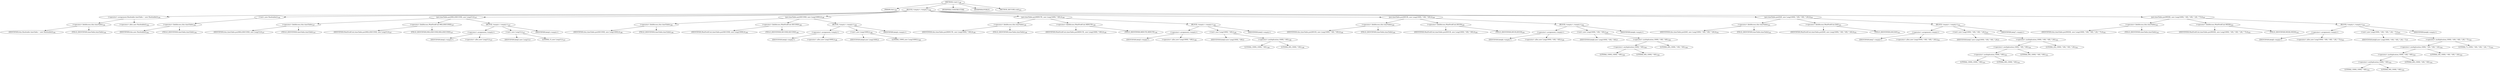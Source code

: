 digraph "&lt;init&gt;" {  
"246" [label = <(METHOD,&lt;init&gt;)<SUB>196</SUB>> ]
"247" [label = <(PARAM,this)<SUB>196</SUB>> ]
"248" [label = <(BLOCK,&lt;empty&gt;,&lt;empty&gt;)<SUB>196</SUB>> ]
"249" [label = <(&lt;operator&gt;.assignment,Hashtable timeTable = new Hashtable())<SUB>194</SUB>> ]
"250" [label = <(&lt;operator&gt;.fieldAccess,this.timeTable)<SUB>194</SUB>> ]
"251" [label = <(IDENTIFIER,this,Hashtable timeTable = new Hashtable())<SUB>194</SUB>> ]
"252" [label = <(FIELD_IDENTIFIER,timeTable,timeTable)<SUB>194</SUB>> ]
"253" [label = <(&lt;operator&gt;.alloc,new Hashtable())<SUB>194</SUB>> ]
"254" [label = <(&lt;init&gt;,new Hashtable())<SUB>194</SUB>> ]
"255" [label = <(&lt;operator&gt;.fieldAccess,this.timeTable)<SUB>194</SUB>> ]
"256" [label = <(IDENTIFIER,this,new Hashtable())<SUB>194</SUB>> ]
"257" [label = <(FIELD_IDENTIFIER,timeTable,timeTable)<SUB>194</SUB>> ]
"258" [label = <(put,timeTable.put(MILLISECOND, new Long(1L)))<SUB>197</SUB>> ]
"259" [label = <(&lt;operator&gt;.fieldAccess,this.timeTable)<SUB>197</SUB>> ]
"260" [label = <(IDENTIFIER,this,timeTable.put(MILLISECOND, new Long(1L)))<SUB>197</SUB>> ]
"261" [label = <(FIELD_IDENTIFIER,timeTable,timeTable)<SUB>197</SUB>> ]
"262" [label = <(&lt;operator&gt;.fieldAccess,WaitFor$Unit.MILLISECOND)<SUB>197</SUB>> ]
"263" [label = <(IDENTIFIER,WaitFor$Unit,timeTable.put(MILLISECOND, new Long(1L)))<SUB>197</SUB>> ]
"264" [label = <(FIELD_IDENTIFIER,MILLISECOND,MILLISECOND)<SUB>197</SUB>> ]
"265" [label = <(BLOCK,&lt;empty&gt;,&lt;empty&gt;)<SUB>197</SUB>> ]
"266" [label = <(&lt;operator&gt;.assignment,&lt;empty&gt;)> ]
"267" [label = <(IDENTIFIER,$obj3,&lt;empty&gt;)> ]
"268" [label = <(&lt;operator&gt;.alloc,new Long(1L))<SUB>197</SUB>> ]
"269" [label = <(&lt;init&gt;,new Long(1L))<SUB>197</SUB>> ]
"270" [label = <(IDENTIFIER,$obj3,new Long(1L))> ]
"271" [label = <(LITERAL,1L,new Long(1L))<SUB>197</SUB>> ]
"272" [label = <(IDENTIFIER,$obj3,&lt;empty&gt;)> ]
"273" [label = <(put,timeTable.put(SECOND, new Long(1000L)))<SUB>198</SUB>> ]
"274" [label = <(&lt;operator&gt;.fieldAccess,this.timeTable)<SUB>198</SUB>> ]
"275" [label = <(IDENTIFIER,this,timeTable.put(SECOND, new Long(1000L)))<SUB>198</SUB>> ]
"276" [label = <(FIELD_IDENTIFIER,timeTable,timeTable)<SUB>198</SUB>> ]
"277" [label = <(&lt;operator&gt;.fieldAccess,WaitFor$Unit.SECOND)<SUB>198</SUB>> ]
"278" [label = <(IDENTIFIER,WaitFor$Unit,timeTable.put(SECOND, new Long(1000L)))<SUB>198</SUB>> ]
"279" [label = <(FIELD_IDENTIFIER,SECOND,SECOND)<SUB>198</SUB>> ]
"280" [label = <(BLOCK,&lt;empty&gt;,&lt;empty&gt;)<SUB>198</SUB>> ]
"281" [label = <(&lt;operator&gt;.assignment,&lt;empty&gt;)> ]
"282" [label = <(IDENTIFIER,$obj4,&lt;empty&gt;)> ]
"283" [label = <(&lt;operator&gt;.alloc,new Long(1000L))<SUB>198</SUB>> ]
"284" [label = <(&lt;init&gt;,new Long(1000L))<SUB>198</SUB>> ]
"285" [label = <(IDENTIFIER,$obj4,new Long(1000L))> ]
"286" [label = <(LITERAL,1000L,new Long(1000L))<SUB>198</SUB>> ]
"287" [label = <(IDENTIFIER,$obj4,&lt;empty&gt;)> ]
"288" [label = <(put,timeTable.put(MINUTE, new Long(1000L * 60L)))<SUB>199</SUB>> ]
"289" [label = <(&lt;operator&gt;.fieldAccess,this.timeTable)<SUB>199</SUB>> ]
"290" [label = <(IDENTIFIER,this,timeTable.put(MINUTE, new Long(1000L * 60L)))<SUB>199</SUB>> ]
"291" [label = <(FIELD_IDENTIFIER,timeTable,timeTable)<SUB>199</SUB>> ]
"292" [label = <(&lt;operator&gt;.fieldAccess,WaitFor$Unit.MINUTE)<SUB>199</SUB>> ]
"293" [label = <(IDENTIFIER,WaitFor$Unit,timeTable.put(MINUTE, new Long(1000L * 60L)))<SUB>199</SUB>> ]
"294" [label = <(FIELD_IDENTIFIER,MINUTE,MINUTE)<SUB>199</SUB>> ]
"295" [label = <(BLOCK,&lt;empty&gt;,&lt;empty&gt;)<SUB>199</SUB>> ]
"296" [label = <(&lt;operator&gt;.assignment,&lt;empty&gt;)> ]
"297" [label = <(IDENTIFIER,$obj5,&lt;empty&gt;)> ]
"298" [label = <(&lt;operator&gt;.alloc,new Long(1000L * 60L))<SUB>199</SUB>> ]
"299" [label = <(&lt;init&gt;,new Long(1000L * 60L))<SUB>199</SUB>> ]
"300" [label = <(IDENTIFIER,$obj5,new Long(1000L * 60L))> ]
"301" [label = <(&lt;operator&gt;.multiplication,1000L * 60L)<SUB>199</SUB>> ]
"302" [label = <(LITERAL,1000L,1000L * 60L)<SUB>199</SUB>> ]
"303" [label = <(LITERAL,60L,1000L * 60L)<SUB>199</SUB>> ]
"304" [label = <(IDENTIFIER,$obj5,&lt;empty&gt;)> ]
"305" [label = <(put,timeTable.put(HOUR, new Long(1000L * 60L * 60L)))<SUB>200</SUB>> ]
"306" [label = <(&lt;operator&gt;.fieldAccess,this.timeTable)<SUB>200</SUB>> ]
"307" [label = <(IDENTIFIER,this,timeTable.put(HOUR, new Long(1000L * 60L * 60L)))<SUB>200</SUB>> ]
"308" [label = <(FIELD_IDENTIFIER,timeTable,timeTable)<SUB>200</SUB>> ]
"309" [label = <(&lt;operator&gt;.fieldAccess,WaitFor$Unit.HOUR)<SUB>200</SUB>> ]
"310" [label = <(IDENTIFIER,WaitFor$Unit,timeTable.put(HOUR, new Long(1000L * 60L * 60L)))<SUB>200</SUB>> ]
"311" [label = <(FIELD_IDENTIFIER,HOUR,HOUR)<SUB>200</SUB>> ]
"312" [label = <(BLOCK,&lt;empty&gt;,&lt;empty&gt;)<SUB>200</SUB>> ]
"313" [label = <(&lt;operator&gt;.assignment,&lt;empty&gt;)> ]
"314" [label = <(IDENTIFIER,$obj6,&lt;empty&gt;)> ]
"315" [label = <(&lt;operator&gt;.alloc,new Long(1000L * 60L * 60L))<SUB>200</SUB>> ]
"316" [label = <(&lt;init&gt;,new Long(1000L * 60L * 60L))<SUB>200</SUB>> ]
"317" [label = <(IDENTIFIER,$obj6,new Long(1000L * 60L * 60L))> ]
"318" [label = <(&lt;operator&gt;.multiplication,1000L * 60L * 60L)<SUB>200</SUB>> ]
"319" [label = <(&lt;operator&gt;.multiplication,1000L * 60L)<SUB>200</SUB>> ]
"320" [label = <(LITERAL,1000L,1000L * 60L)<SUB>200</SUB>> ]
"321" [label = <(LITERAL,60L,1000L * 60L)<SUB>200</SUB>> ]
"322" [label = <(LITERAL,60L,1000L * 60L * 60L)<SUB>200</SUB>> ]
"323" [label = <(IDENTIFIER,$obj6,&lt;empty&gt;)> ]
"324" [label = <(put,timeTable.put(DAY, new Long(1000L * 60L * 60L * 24L)))<SUB>201</SUB>> ]
"325" [label = <(&lt;operator&gt;.fieldAccess,this.timeTable)<SUB>201</SUB>> ]
"326" [label = <(IDENTIFIER,this,timeTable.put(DAY, new Long(1000L * 60L * 60L * 24L)))<SUB>201</SUB>> ]
"327" [label = <(FIELD_IDENTIFIER,timeTable,timeTable)<SUB>201</SUB>> ]
"328" [label = <(&lt;operator&gt;.fieldAccess,WaitFor$Unit.DAY)<SUB>201</SUB>> ]
"329" [label = <(IDENTIFIER,WaitFor$Unit,timeTable.put(DAY, new Long(1000L * 60L * 60L * 24L)))<SUB>201</SUB>> ]
"330" [label = <(FIELD_IDENTIFIER,DAY,DAY)<SUB>201</SUB>> ]
"331" [label = <(BLOCK,&lt;empty&gt;,&lt;empty&gt;)<SUB>201</SUB>> ]
"332" [label = <(&lt;operator&gt;.assignment,&lt;empty&gt;)> ]
"333" [label = <(IDENTIFIER,$obj7,&lt;empty&gt;)> ]
"334" [label = <(&lt;operator&gt;.alloc,new Long(1000L * 60L * 60L * 24L))<SUB>201</SUB>> ]
"335" [label = <(&lt;init&gt;,new Long(1000L * 60L * 60L * 24L))<SUB>201</SUB>> ]
"336" [label = <(IDENTIFIER,$obj7,new Long(1000L * 60L * 60L * 24L))> ]
"337" [label = <(&lt;operator&gt;.multiplication,1000L * 60L * 60L * 24L)<SUB>201</SUB>> ]
"338" [label = <(&lt;operator&gt;.multiplication,1000L * 60L * 60L)<SUB>201</SUB>> ]
"339" [label = <(&lt;operator&gt;.multiplication,1000L * 60L)<SUB>201</SUB>> ]
"340" [label = <(LITERAL,1000L,1000L * 60L)<SUB>201</SUB>> ]
"341" [label = <(LITERAL,60L,1000L * 60L)<SUB>201</SUB>> ]
"342" [label = <(LITERAL,60L,1000L * 60L * 60L)<SUB>201</SUB>> ]
"343" [label = <(LITERAL,24L,1000L * 60L * 60L * 24L)<SUB>201</SUB>> ]
"344" [label = <(IDENTIFIER,$obj7,&lt;empty&gt;)> ]
"345" [label = <(put,timeTable.put(WEEK, new Long(1000L * 60L * 60L * 24L * 7L)))<SUB>202</SUB>> ]
"346" [label = <(&lt;operator&gt;.fieldAccess,this.timeTable)<SUB>202</SUB>> ]
"347" [label = <(IDENTIFIER,this,timeTable.put(WEEK, new Long(1000L * 60L * 60L * 24L * 7L)))<SUB>202</SUB>> ]
"348" [label = <(FIELD_IDENTIFIER,timeTable,timeTable)<SUB>202</SUB>> ]
"349" [label = <(&lt;operator&gt;.fieldAccess,WaitFor$Unit.WEEK)<SUB>202</SUB>> ]
"350" [label = <(IDENTIFIER,WaitFor$Unit,timeTable.put(WEEK, new Long(1000L * 60L * 60L * 24L * 7L)))<SUB>202</SUB>> ]
"351" [label = <(FIELD_IDENTIFIER,WEEK,WEEK)<SUB>202</SUB>> ]
"352" [label = <(BLOCK,&lt;empty&gt;,&lt;empty&gt;)<SUB>202</SUB>> ]
"353" [label = <(&lt;operator&gt;.assignment,&lt;empty&gt;)> ]
"354" [label = <(IDENTIFIER,$obj8,&lt;empty&gt;)> ]
"355" [label = <(&lt;operator&gt;.alloc,new Long(1000L * 60L * 60L * 24L * 7L))<SUB>202</SUB>> ]
"356" [label = <(&lt;init&gt;,new Long(1000L * 60L * 60L * 24L * 7L))<SUB>202</SUB>> ]
"357" [label = <(IDENTIFIER,$obj8,new Long(1000L * 60L * 60L * 24L * 7L))> ]
"358" [label = <(&lt;operator&gt;.multiplication,1000L * 60L * 60L * 24L * 7L)<SUB>202</SUB>> ]
"359" [label = <(&lt;operator&gt;.multiplication,1000L * 60L * 60L * 24L)<SUB>202</SUB>> ]
"360" [label = <(&lt;operator&gt;.multiplication,1000L * 60L * 60L)<SUB>202</SUB>> ]
"361" [label = <(&lt;operator&gt;.multiplication,1000L * 60L)<SUB>202</SUB>> ]
"362" [label = <(LITERAL,1000L,1000L * 60L)<SUB>202</SUB>> ]
"363" [label = <(LITERAL,60L,1000L * 60L)<SUB>202</SUB>> ]
"364" [label = <(LITERAL,60L,1000L * 60L * 60L)<SUB>202</SUB>> ]
"365" [label = <(LITERAL,24L,1000L * 60L * 60L * 24L)<SUB>202</SUB>> ]
"366" [label = <(LITERAL,7L,1000L * 60L * 60L * 24L * 7L)<SUB>202</SUB>> ]
"367" [label = <(IDENTIFIER,$obj8,&lt;empty&gt;)> ]
"368" [label = <(MODIFIER,CONSTRUCTOR)> ]
"369" [label = <(MODIFIER,PUBLIC)> ]
"370" [label = <(METHOD_RETURN,void)<SUB>203</SUB>> ]
  "246" -> "247" 
  "246" -> "248" 
  "246" -> "368" 
  "246" -> "369" 
  "246" -> "370" 
  "248" -> "249" 
  "248" -> "254" 
  "248" -> "258" 
  "248" -> "273" 
  "248" -> "288" 
  "248" -> "305" 
  "248" -> "324" 
  "248" -> "345" 
  "249" -> "250" 
  "249" -> "253" 
  "250" -> "251" 
  "250" -> "252" 
  "254" -> "255" 
  "255" -> "256" 
  "255" -> "257" 
  "258" -> "259" 
  "258" -> "262" 
  "258" -> "265" 
  "259" -> "260" 
  "259" -> "261" 
  "262" -> "263" 
  "262" -> "264" 
  "265" -> "266" 
  "265" -> "269" 
  "265" -> "272" 
  "266" -> "267" 
  "266" -> "268" 
  "269" -> "270" 
  "269" -> "271" 
  "273" -> "274" 
  "273" -> "277" 
  "273" -> "280" 
  "274" -> "275" 
  "274" -> "276" 
  "277" -> "278" 
  "277" -> "279" 
  "280" -> "281" 
  "280" -> "284" 
  "280" -> "287" 
  "281" -> "282" 
  "281" -> "283" 
  "284" -> "285" 
  "284" -> "286" 
  "288" -> "289" 
  "288" -> "292" 
  "288" -> "295" 
  "289" -> "290" 
  "289" -> "291" 
  "292" -> "293" 
  "292" -> "294" 
  "295" -> "296" 
  "295" -> "299" 
  "295" -> "304" 
  "296" -> "297" 
  "296" -> "298" 
  "299" -> "300" 
  "299" -> "301" 
  "301" -> "302" 
  "301" -> "303" 
  "305" -> "306" 
  "305" -> "309" 
  "305" -> "312" 
  "306" -> "307" 
  "306" -> "308" 
  "309" -> "310" 
  "309" -> "311" 
  "312" -> "313" 
  "312" -> "316" 
  "312" -> "323" 
  "313" -> "314" 
  "313" -> "315" 
  "316" -> "317" 
  "316" -> "318" 
  "318" -> "319" 
  "318" -> "322" 
  "319" -> "320" 
  "319" -> "321" 
  "324" -> "325" 
  "324" -> "328" 
  "324" -> "331" 
  "325" -> "326" 
  "325" -> "327" 
  "328" -> "329" 
  "328" -> "330" 
  "331" -> "332" 
  "331" -> "335" 
  "331" -> "344" 
  "332" -> "333" 
  "332" -> "334" 
  "335" -> "336" 
  "335" -> "337" 
  "337" -> "338" 
  "337" -> "343" 
  "338" -> "339" 
  "338" -> "342" 
  "339" -> "340" 
  "339" -> "341" 
  "345" -> "346" 
  "345" -> "349" 
  "345" -> "352" 
  "346" -> "347" 
  "346" -> "348" 
  "349" -> "350" 
  "349" -> "351" 
  "352" -> "353" 
  "352" -> "356" 
  "352" -> "367" 
  "353" -> "354" 
  "353" -> "355" 
  "356" -> "357" 
  "356" -> "358" 
  "358" -> "359" 
  "358" -> "366" 
  "359" -> "360" 
  "359" -> "365" 
  "360" -> "361" 
  "360" -> "364" 
  "361" -> "362" 
  "361" -> "363" 
}
